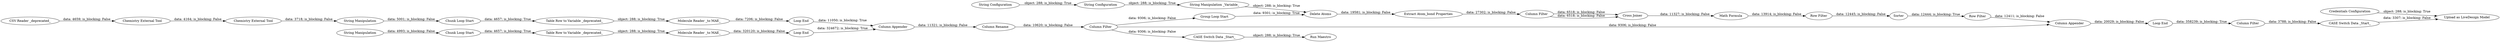 digraph {
	"-7810269978826215772_15697" [label="Row Filter"]
	"-7810269978826215772_38" [label="Column Filter"]
	"-7810269978826215772_15706" [label="String Configuration"]
	"1040967462073963800_144" [label="Table Row to Variable _deprecated_"]
	"-7810269978826215772_452" [label="CSV Reader _deprecated_"]
	"-7810269978826215772_15699" [label="Column Appender"]
	"-7810269978826215772_15700" [label="Loop End"]
	"1040967462073963800_453" [label="String Manipulation"]
	"-7810269978826215772_15689" [label="Extract Atom_bond Properties"]
	"-7810269978826215772_15665" [label="Chemistry External Tool"]
	"-7810269978826215772_15704" [label="Delete Atoms"]
	"-7810269978826215772_15691" [label="Cross Joiner"]
	"-7810269978826215772_15709" [label="CASE Switch Data _Start_"]
	"-7810269978826215772_15584" [label="String Manipulation _Variable_"]
	"-7810269978826215772_15694" [label=Sorter]
	"1040967462073963800_457" [label="Molecule Reader _to MAE_"]
	"-7810269978826215772_15652" [label="CASE Switch Data _Start_"]
	"-7810269978826215772_56" [label="Upload as LiveDesign Model"]
	"1040967462073963800_452" [label="String Manipulation"]
	"-7810269978826215772_15692" [label="Column Filter"]
	"1040967462073963800_451" [label="Column Filter"]
	"-7810269978826215772_15708" [label="Run Maestro"]
	"1040967462073963800_455" [label="Chunk Loop Start"]
	"1040967462073963800_147" [label="Loop End"]
	"1040967462073963800_456" [label="Table Row to Variable _deprecated_"]
	"-7810269978826215772_15698" [label="Group Loop Start"]
	"1040967462073963800_148" [label="Chunk Loop Start"]
	"1040967462073963800_458" [label="Column Appender"]
	"1040967462073963800_141" [label="Molecule Reader _to MAE_"]
	"-7810269978826215772_139" [label="Credentials Configuration"]
	"-7810269978826215772_15663" [label="Chemistry External Tool"]
	"1040967462073963800_454" [label="Loop End"]
	"-7810269978826215772_15707" [label="Row Filter"]
	"-7810269978826215772_15688" [label="Math Formula"]
	"1040967462073963800_435" [label="Column Rename"]
	"-7810269978826215772_15420" [label="String Configuration"]
	"-7810269978826215772_15704" -> "-7810269978826215772_15689" [label="data: 19581; is_blocking: False"]
	"1040967462073963800_451" -> "-7810269978826215772_15699" [label="data: 9306; is_blocking: False"]
	"-7810269978826215772_15697" -> "-7810269978826215772_15699" [label="data: 12411; is_blocking: False"]
	"-7810269978826215772_15700" -> "-7810269978826215772_38" [label="data: 358239; is_blocking: True"]
	"1040967462073963800_454" -> "1040967462073963800_458" [label="data: 324672; is_blocking: True"]
	"1040967462073963800_456" -> "1040967462073963800_457" [label="object: 288; is_blocking: True"]
	"-7810269978826215772_15706" -> "-7810269978826215772_15584" [label="object: 288; is_blocking: True"]
	"1040967462073963800_148" -> "1040967462073963800_144" [label="data: 4657; is_blocking: True"]
	"1040967462073963800_457" -> "1040967462073963800_454" [label="data: 320120; is_blocking: False"]
	"1040967462073963800_451" -> "-7810269978826215772_15709" [label="data: 9306; is_blocking: False"]
	"-7810269978826215772_15584" -> "-7810269978826215772_15704" [label="object: 288; is_blocking: True"]
	"-7810269978826215772_15692" -> "-7810269978826215772_15691" [label="data: 6518; is_blocking: False"]
	"1040967462073963800_453" -> "1040967462073963800_455" [label="data: 4993; is_blocking: False"]
	"-7810269978826215772_15692" -> "-7810269978826215772_15691" [label="data: 6518; is_blocking: False"]
	"1040967462073963800_458" -> "1040967462073963800_435" [label="data: 11321; is_blocking: False"]
	"1040967462073963800_435" -> "1040967462073963800_451" [label="data: 10620; is_blocking: False"]
	"1040967462073963800_141" -> "1040967462073963800_147" [label="data: 7206; is_blocking: False"]
	"1040967462073963800_147" -> "1040967462073963800_458" [label="data: 11050; is_blocking: True"]
	"-7810269978826215772_15420" -> "-7810269978826215772_15706" [label="object: 288; is_blocking: True"]
	"-7810269978826215772_15709" -> "-7810269978826215772_15708" [label="object: 288; is_blocking: True"]
	"-7810269978826215772_15691" -> "-7810269978826215772_15688" [label="data: 11327; is_blocking: False"]
	"1040967462073963800_452" -> "1040967462073963800_148" [label="data: 5001; is_blocking: False"]
	"-7810269978826215772_15689" -> "-7810269978826215772_15692" [label="data: 27302; is_blocking: False"]
	"-7810269978826215772_15707" -> "-7810269978826215772_15694" [label="data: 12445; is_blocking: False"]
	"1040967462073963800_455" -> "1040967462073963800_456" [label="data: 4657; is_blocking: True"]
	"1040967462073963800_144" -> "1040967462073963800_141" [label="object: 288; is_blocking: True"]
	"1040967462073963800_451" -> "-7810269978826215772_15698" [label="data: 9306; is_blocking: False"]
	"-7810269978826215772_15694" -> "-7810269978826215772_15697" [label="data: 12444; is_blocking: True"]
	"-7810269978826215772_38" -> "-7810269978826215772_15652" [label="data: 3788; is_blocking: False"]
	"-7810269978826215772_15652" -> "-7810269978826215772_56" [label="data: 3307; is_blocking: False"]
	"-7810269978826215772_15663" -> "-7810269978826215772_15665" [label="data: 4164; is_blocking: False"]
	"-7810269978826215772_15699" -> "-7810269978826215772_15700" [label="data: 20029; is_blocking: False"]
	"-7810269978826215772_15665" -> "1040967462073963800_452" [label="data: 3718; is_blocking: False"]
	"-7810269978826215772_452" -> "-7810269978826215772_15663" [label="data: 4659; is_blocking: False"]
	"-7810269978826215772_15688" -> "-7810269978826215772_15707" [label="data: 13914; is_blocking: False"]
	"-7810269978826215772_15698" -> "-7810269978826215772_15704" [label="data: 9301; is_blocking: True"]
	"-7810269978826215772_139" -> "-7810269978826215772_56" [label="object: 288; is_blocking: True"]
	rankdir=LR
}
